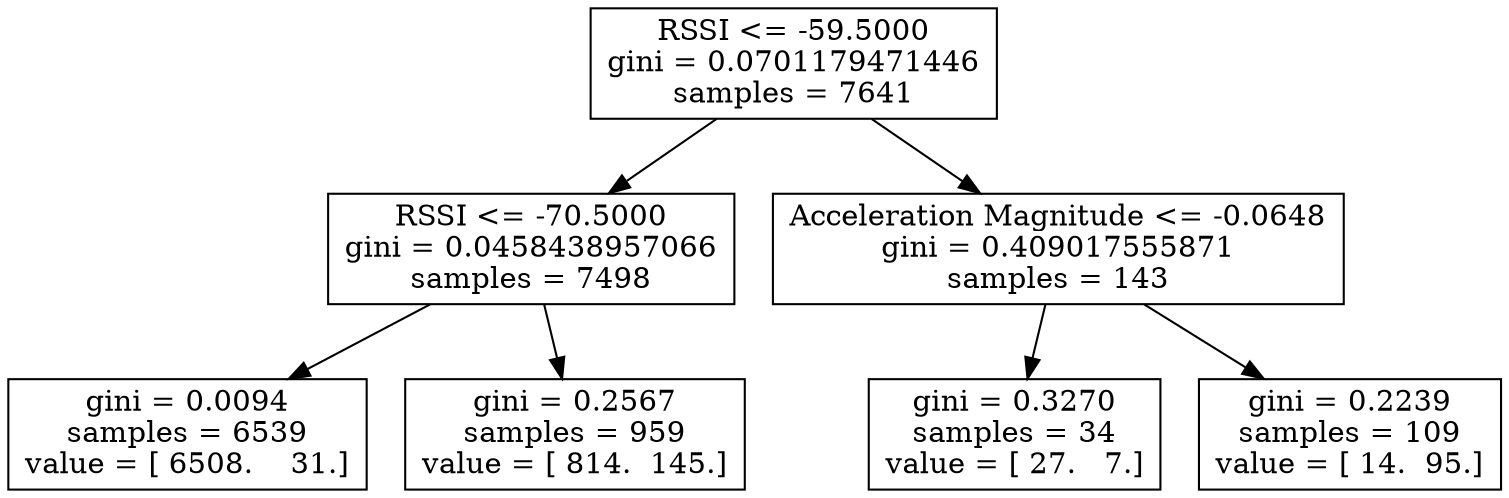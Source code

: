 digraph Tree {
0 [label="RSSI <= -59.5000\ngini = 0.0701179471446\nsamples = 7641", shape="box"] ;
1 [label="RSSI <= -70.5000\ngini = 0.0458438957066\nsamples = 7498", shape="box"] ;
0 -> 1 ;
2 [label="gini = 0.0094\nsamples = 6539\nvalue = [ 6508.    31.]", shape="box"] ;
1 -> 2 ;
3 [label="gini = 0.2567\nsamples = 959\nvalue = [ 814.  145.]", shape="box"] ;
1 -> 3 ;
4 [label="Acceleration Magnitude <= -0.0648\ngini = 0.409017555871\nsamples = 143", shape="box"] ;
0 -> 4 ;
5 [label="gini = 0.3270\nsamples = 34\nvalue = [ 27.   7.]", shape="box"] ;
4 -> 5 ;
6 [label="gini = 0.2239\nsamples = 109\nvalue = [ 14.  95.]", shape="box"] ;
4 -> 6 ;
}